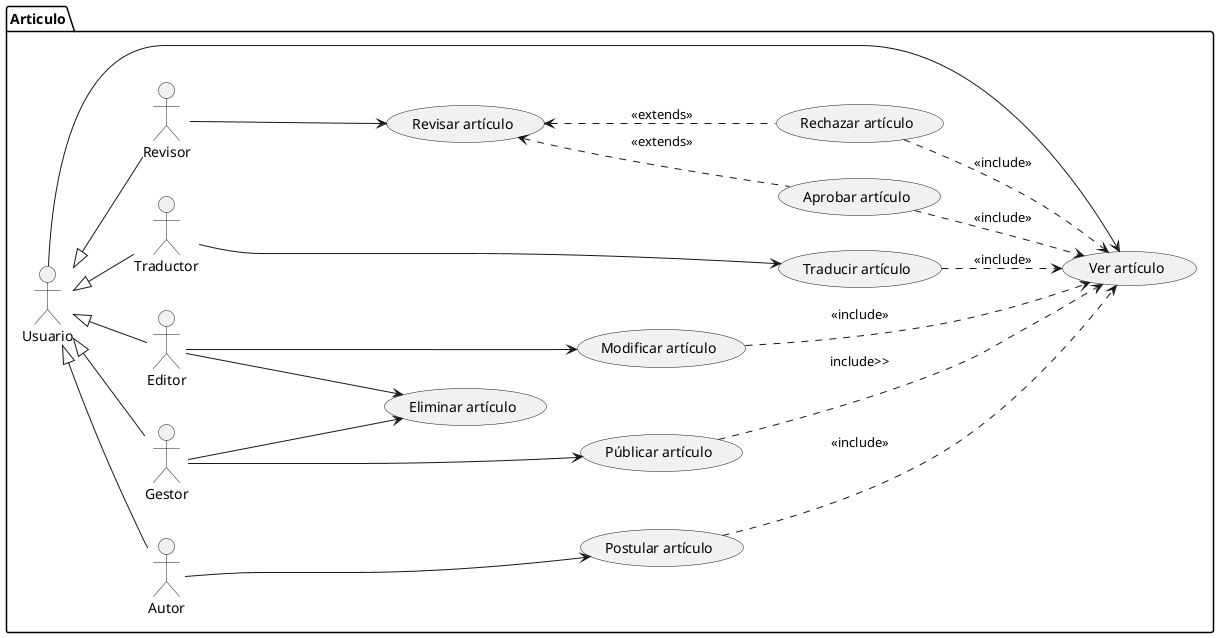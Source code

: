 @startuml Casos de uso Articulo

left to right direction
package Articulo{
    actor Gestor as gs
    actor Autor as au
    actor Traductor as tr
    actor Editor as ed
    actor Usuario as us
    actor Revisor as rv

    usecase "Públicar artículo" as create
    usecase "Postular artículo" as postular
    usecase "Modificar artículo" as update
    usecase "Eliminar artículo" as delete
    usecase "Aprobar artículo" as aprobar
    usecase "Rechazar artículo" as rechazar
    usecase "Revisar artículo" as revisar
    usecase "Ver artículo" as read
    usecase "Traducir artículo" as traducir
}

gs -u-|> us
au -u-|> us
tr -u-|> us
rv -u-|> us
ed -u-|> us

us ---> read

au ----> postular
tr ----> traducir
rv ----> revisar
ed ----> update
ed ----> delete
gs ----> create
gs ----> delete

(revisar) <.. (aprobar) : <<extends>>
(revisar) <.. (rechazar) : <<extends>>
(create) ..> (read) : include>>
(postular) ..> (read) :<<include>>
(aprobar) ..> (read) : <<include>>
(rechazar) ..> (read) : <<include>>
(traducir) ..> (read) : <<include>>
(update) ..> (read) : <<include>>


@enduml